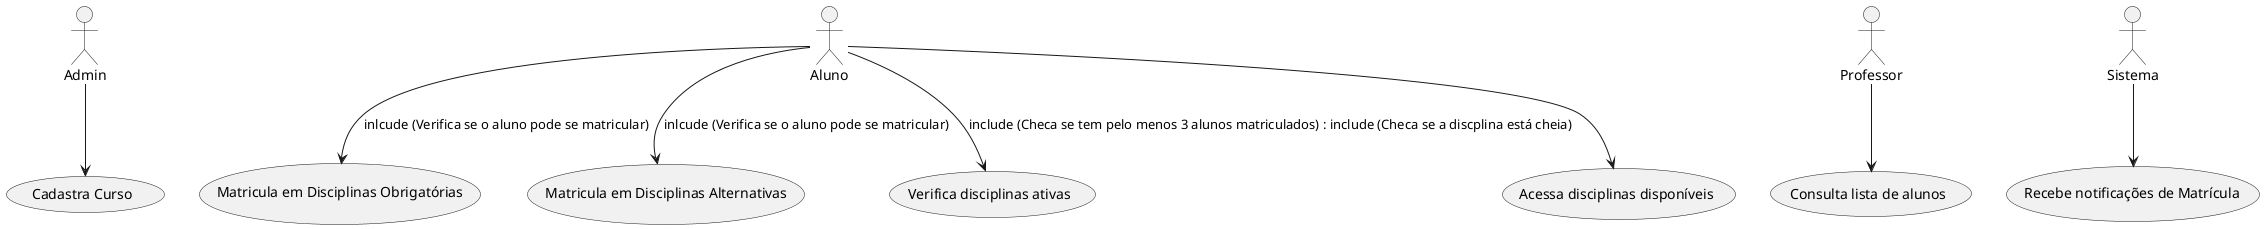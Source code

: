 @startuml
Admin --> (Cadastra Curso)
Aluno --> (Matricula em Disciplinas Obrigatórias) : inlcude (Verifica se o aluno pode se matricular)
Aluno --> (Matricula em Disciplinas Alternativas) : inlcude (Verifica se o aluno pode se matricular)
Aluno --> (Verifica disciplinas ativas) : include (Checa se tem pelo menos 3 alunos matriculados) : include (Checa se a discplina está cheia)
Professor --> (Consulta lista de alunos)
Aluno --> (Acessa disciplinas disponíveis)
Sistema --> (Recebe notificações de Matrícula)
@enduml